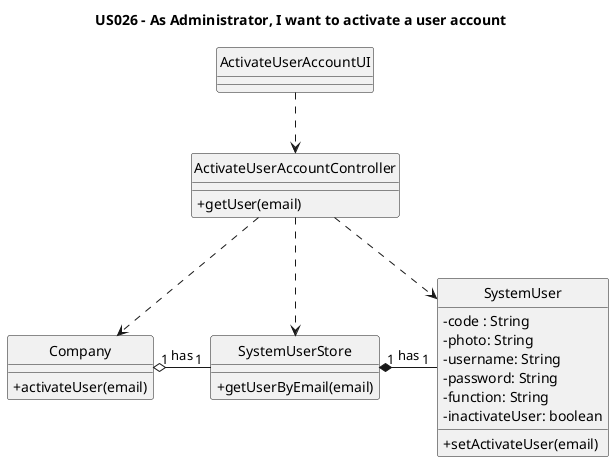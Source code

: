 @startuml
'https://plantuml.com/class-diagram

hide circle
skinparam classAttributeIconSize 0

title US026 - As Administrator, I want to activate a user account

class ActivateUserAccountUI {

}

class ActivateUserAccountController {
    +getUser(email)
}

class Company {
    +activateUser(email)
}

class SystemUserStore {
+getUserByEmail(email)
}

class SystemUser {
-code : String
-photo: String
-username: String
-password: String
-function: String
-inactivateUser: boolean

+setActivateUser(email)
}

ActivateUserAccountUI ..> ActivateUserAccountController
ActivateUserAccountController ..> Company
ActivateUserAccountController ..> SystemUserStore
ActivateUserAccountController ..> SystemUser

Company "1" o- "1" SystemUserStore: has
SystemUserStore "1" *- "1" SystemUser: has

@enduml
